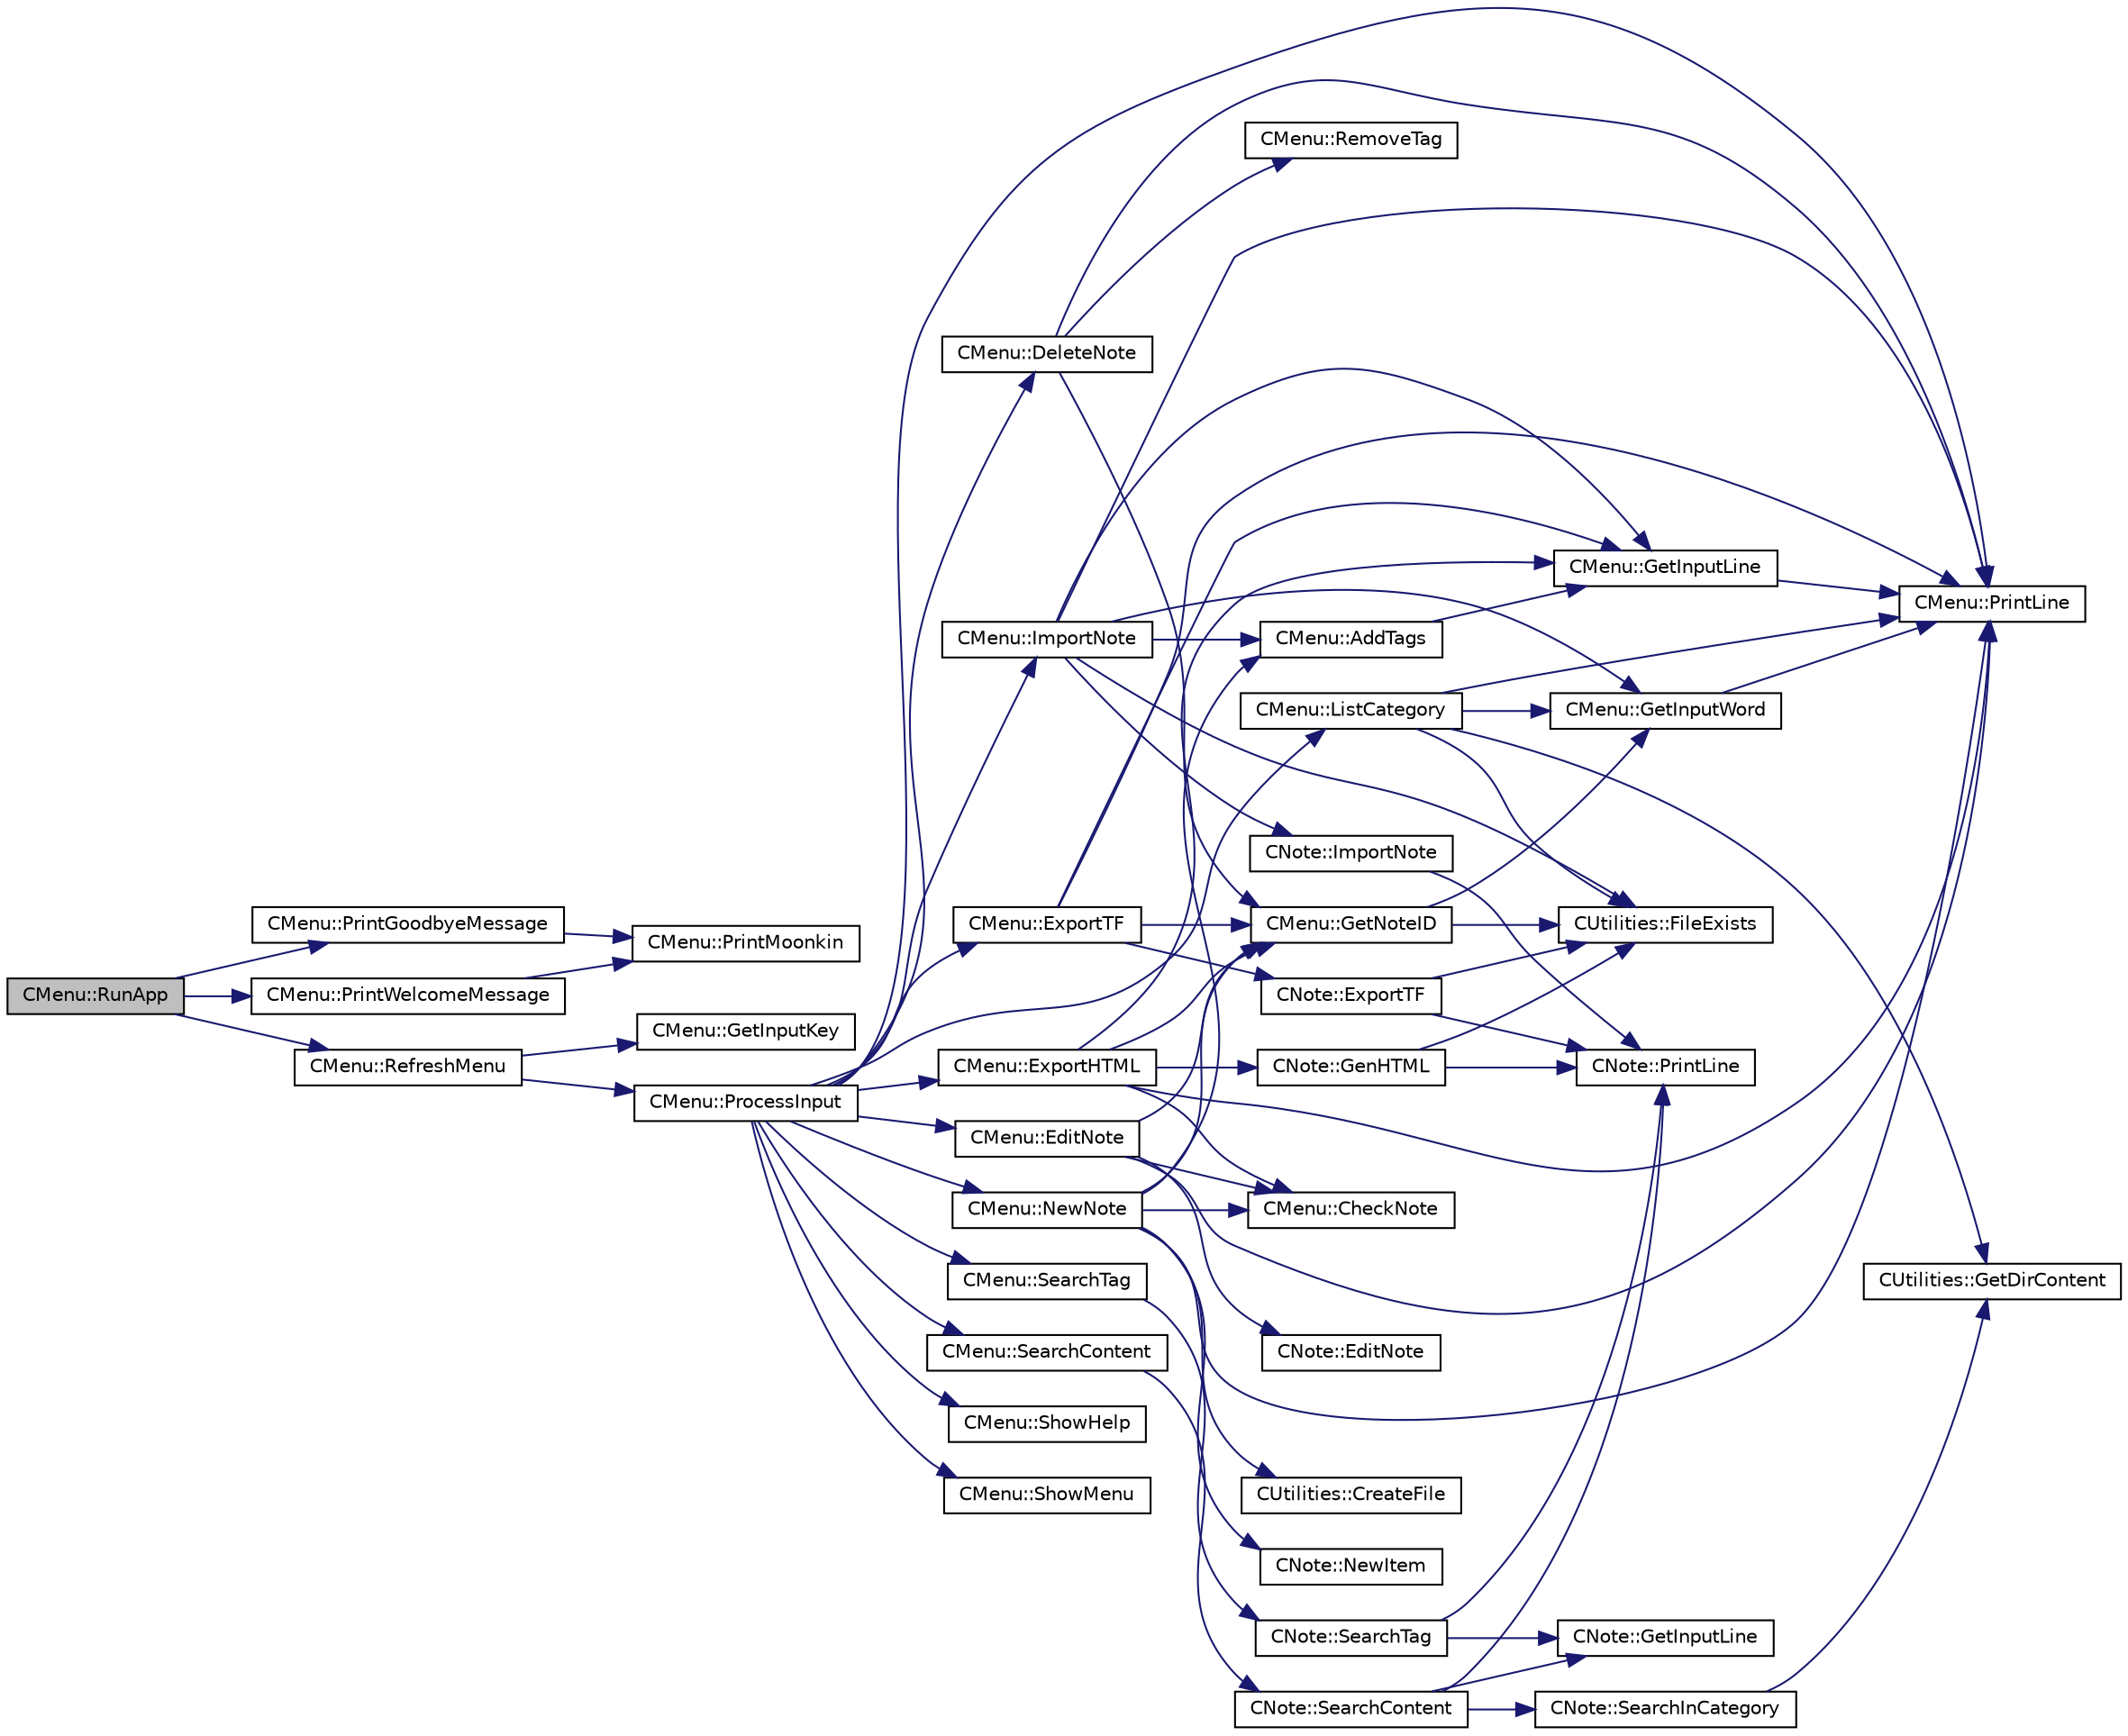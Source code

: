 digraph "CMenu::RunApp"
{
 // LATEX_PDF_SIZE
  edge [fontname="Helvetica",fontsize="10",labelfontname="Helvetica",labelfontsize="10"];
  node [fontname="Helvetica",fontsize="10",shape=record];
  rankdir="LR";
  Node1 [label="CMenu::RunApp",height=0.2,width=0.4,color="black", fillcolor="grey75", style="filled", fontcolor="black",tooltip="Starts the whole application - gets you into the main menu at first."];
  Node1 -> Node2 [color="midnightblue",fontsize="10",style="solid",fontname="Helvetica"];
  Node2 [label="CMenu::PrintGoodbyeMessage",height=0.2,width=0.4,color="black", fillcolor="white", style="filled",URL="$classCMenu.html#a907cdc575854df3eb61af8da24f9bf14",tooltip="Print the gb message to stdout."];
  Node2 -> Node3 [color="midnightblue",fontsize="10",style="solid",fontname="Helvetica"];
  Node3 [label="CMenu::PrintMoonkin",height=0.2,width=0.4,color="black", fillcolor="white", style="filled",URL="$classCMenu.html#a16561cbc97398c1399e0799334ecafdf",tooltip="Prints the 'ASCII Art' moonkin picture to stdout."];
  Node1 -> Node4 [color="midnightblue",fontsize="10",style="solid",fontname="Helvetica"];
  Node4 [label="CMenu::PrintWelcomeMessage",height=0.2,width=0.4,color="black", fillcolor="white", style="filled",URL="$classCMenu.html#a26b4d5b56da738517304ce66c13463ce",tooltip="Prints the welcome message to stdout."];
  Node4 -> Node3 [color="midnightblue",fontsize="10",style="solid",fontname="Helvetica"];
  Node1 -> Node5 [color="midnightblue",fontsize="10",style="solid",fontname="Helvetica"];
  Node5 [label="CMenu::RefreshMenu",height=0.2,width=0.4,color="black", fillcolor="white", style="filled",URL="$classCMenu.html#a52cc106d41b679e705d4ed3e59a42fcf",tooltip="Does the menu refresing after each keypress and decides what to do."];
  Node5 -> Node6 [color="midnightblue",fontsize="10",style="solid",fontname="Helvetica"];
  Node6 [label="CMenu::GetInputKey",height=0.2,width=0.4,color="black", fillcolor="white", style="filled",URL="$classCMenu.html#affb834a2be89bde1c79649e39e461f7d",tooltip="Reads users input from stdin (one key)."];
  Node5 -> Node7 [color="midnightblue",fontsize="10",style="solid",fontname="Helvetica"];
  Node7 [label="CMenu::ProcessInput",height=0.2,width=0.4,color="black", fillcolor="white", style="filled",URL="$classCMenu.html#af08a860a6c7e43ba30ec7d2eef045d81",tooltip="Decides what to do accoarding to input char."];
  Node7 -> Node8 [color="midnightblue",fontsize="10",style="solid",fontname="Helvetica"];
  Node8 [label="CMenu::DeleteNote",height=0.2,width=0.4,color="black", fillcolor="white", style="filled",URL="$classCMenu.html#a51faa3879c71d886ce7b13f9191dbe28",tooltip="After identifying a note attempts to delete it."];
  Node8 -> Node9 [color="midnightblue",fontsize="10",style="solid",fontname="Helvetica"];
  Node9 [label="CMenu::GetNoteID",height=0.2,width=0.4,color="black", fillcolor="white", style="filled",URL="$classCMenu.html#a6b2f7aca8de9f375f64d889c7468dee8",tooltip="Asks for category and note name. Check if only right characters were input. Checks if category and na..."];
  Node9 -> Node10 [color="midnightblue",fontsize="10",style="solid",fontname="Helvetica"];
  Node10 [label="CUtilities::FileExists",height=0.2,width=0.4,color="black", fillcolor="white", style="filled",URL="$classCUtilities.html#a63f40487b633db992dfcb6e087d6a8d5",tooltip="Checks if a file (for example a note) exists."];
  Node9 -> Node11 [color="midnightblue",fontsize="10",style="solid",fontname="Helvetica"];
  Node11 [label="CMenu::GetInputWord",height=0.2,width=0.4,color="black", fillcolor="white", style="filled",URL="$classCMenu.html#a60d2e9eb6c1af0f20e68c5810dec6bea",tooltip="Prints a message and then waits until newline. Only alfanumeral char are allowed and must be one word..."];
  Node11 -> Node12 [color="midnightblue",fontsize="10",style="solid",fontname="Helvetica"];
  Node12 [label="CMenu::PrintLine",height=0.2,width=0.4,color="black", fillcolor="white", style="filled",URL="$classCMenu.html#af4b786b21df464cd12087782f7a552e3",tooltip="Prints the line in argument to stdout."];
  Node8 -> Node12 [color="midnightblue",fontsize="10",style="solid",fontname="Helvetica"];
  Node8 -> Node13 [color="midnightblue",fontsize="10",style="solid",fontname="Helvetica"];
  Node13 [label="CMenu::RemoveTag",height=0.2,width=0.4,color="black", fillcolor="white", style="filled",URL="$classCMenu.html#a32ac2cd3f38b702d1536b054f687295d",tooltip="Removes a line in dev_tags file."];
  Node7 -> Node14 [color="midnightblue",fontsize="10",style="solid",fontname="Helvetica"];
  Node14 [label="CMenu::EditNote",height=0.2,width=0.4,color="black", fillcolor="white", style="filled",URL="$classCMenu.html#a178c45ee756543d4a69d1cb1406c2a37",tooltip="Calls function on class CNote and starts editig a note of a type."];
  Node14 -> Node15 [color="midnightblue",fontsize="10",style="solid",fontname="Helvetica"];
  Node15 [label="CMenu::CheckNote",height=0.2,width=0.4,color="black", fillcolor="white", style="filled",URL="$classCMenu.html#ac4952223c6fe586190118434bad4e6f2",tooltip="Checks what category of note is in struct note_id and returns ptr to object of the right note categor..."];
  Node14 -> Node16 [color="midnightblue",fontsize="10",style="solid",fontname="Helvetica"];
  Node16 [label="CNote::EditNote",height=0.2,width=0.4,color="black", fillcolor="white", style="filled",URL="$classCNote.html#ab70b3b415e501752098cf8b95c5a2870",tooltip="Edits note of its type."];
  Node14 -> Node9 [color="midnightblue",fontsize="10",style="solid",fontname="Helvetica"];
  Node14 -> Node12 [color="midnightblue",fontsize="10",style="solid",fontname="Helvetica"];
  Node7 -> Node17 [color="midnightblue",fontsize="10",style="solid",fontname="Helvetica"];
  Node17 [label="CMenu::ExportHTML",height=0.2,width=0.4,color="black", fillcolor="white", style="filled",URL="$classCMenu.html#aaa1356a17eda88ad04d9c46557ccda3b",tooltip="Reads note category and name and then calls method on CNote and exoports the note as a text file."];
  Node17 -> Node15 [color="midnightblue",fontsize="10",style="solid",fontname="Helvetica"];
  Node17 -> Node18 [color="midnightblue",fontsize="10",style="solid",fontname="Helvetica"];
  Node18 [label="CNote::GenHTML",height=0.2,width=0.4,color="black", fillcolor="white", style="filled",URL="$classCNote.html#a6356581c95b7d64db653d762c3fb130a",tooltip="Reads a note and saves it a an HTML File in the right format."];
  Node18 -> Node10 [color="midnightblue",fontsize="10",style="solid",fontname="Helvetica"];
  Node18 -> Node19 [color="midnightblue",fontsize="10",style="solid",fontname="Helvetica"];
  Node19 [label="CNote::PrintLine",height=0.2,width=0.4,color="black", fillcolor="white", style="filled",URL="$classCNote.html#a3f4ada896501a9c6889104322dd20b4b",tooltip="Prints a line to stdout from the argument string."];
  Node17 -> Node20 [color="midnightblue",fontsize="10",style="solid",fontname="Helvetica"];
  Node20 [label="CMenu::GetInputLine",height=0.2,width=0.4,color="black", fillcolor="white", style="filled",URL="$classCMenu.html#a5e94130334b846986299cfe8d773dfcb",tooltip="Prints out a message and reads until newline. Returns read string."];
  Node20 -> Node12 [color="midnightblue",fontsize="10",style="solid",fontname="Helvetica"];
  Node17 -> Node9 [color="midnightblue",fontsize="10",style="solid",fontname="Helvetica"];
  Node17 -> Node12 [color="midnightblue",fontsize="10",style="solid",fontname="Helvetica"];
  Node7 -> Node21 [color="midnightblue",fontsize="10",style="solid",fontname="Helvetica"];
  Node21 [label="CMenu::ExportTF",height=0.2,width=0.4,color="black", fillcolor="white", style="filled",URL="$classCMenu.html#a28d742d0b8ad4d4bbd5a6c3fe0c5d12b",tooltip="Reads note's path. Calls method on CNote and attempts to import a note as of std category."];
  Node21 -> Node22 [color="midnightblue",fontsize="10",style="solid",fontname="Helvetica"];
  Node22 [label="CNote::ExportTF",height=0.2,width=0.4,color="black", fillcolor="white", style="filled",URL="$classCNote.html#a4cadb84390a3cd886eec988e6d96c7d4",tooltip="Copies a note content into a new text file."];
  Node22 -> Node10 [color="midnightblue",fontsize="10",style="solid",fontname="Helvetica"];
  Node22 -> Node19 [color="midnightblue",fontsize="10",style="solid",fontname="Helvetica"];
  Node21 -> Node20 [color="midnightblue",fontsize="10",style="solid",fontname="Helvetica"];
  Node21 -> Node9 [color="midnightblue",fontsize="10",style="solid",fontname="Helvetica"];
  Node21 -> Node12 [color="midnightblue",fontsize="10",style="solid",fontname="Helvetica"];
  Node7 -> Node23 [color="midnightblue",fontsize="10",style="solid",fontname="Helvetica"];
  Node23 [label="CMenu::ImportNote",height=0.2,width=0.4,color="black", fillcolor="white", style="filled",URL="$classCMenu.html#adf9fed559b19cd0ae76a395e67e405c9",tooltip="Calls method on CNote and imports a text note after getting it name from the user."];
  Node23 -> Node24 [color="midnightblue",fontsize="10",style="solid",fontname="Helvetica"];
  Node24 [label="CMenu::AddTags",height=0.2,width=0.4,color="black", fillcolor="white", style="filled",URL="$classCMenu.html#a9719c88900c130cc7f071d261c089bdb",tooltip="Reads a string from the user and the puts it into dev_tags file."];
  Node24 -> Node20 [color="midnightblue",fontsize="10",style="solid",fontname="Helvetica"];
  Node23 -> Node10 [color="midnightblue",fontsize="10",style="solid",fontname="Helvetica"];
  Node23 -> Node20 [color="midnightblue",fontsize="10",style="solid",fontname="Helvetica"];
  Node23 -> Node11 [color="midnightblue",fontsize="10",style="solid",fontname="Helvetica"];
  Node23 -> Node25 [color="midnightblue",fontsize="10",style="solid",fontname="Helvetica"];
  Node25 [label="CNote::ImportNote",height=0.2,width=0.4,color="black", fillcolor="white", style="filled",URL="$classCNote.html#af3015a8780f55a8712253695ef11cb34",tooltip="Attempts to read a text file and if possible copies it into a note file and saves it."];
  Node25 -> Node19 [color="midnightblue",fontsize="10",style="solid",fontname="Helvetica"];
  Node23 -> Node12 [color="midnightblue",fontsize="10",style="solid",fontname="Helvetica"];
  Node7 -> Node26 [color="midnightblue",fontsize="10",style="solid",fontname="Helvetica"];
  Node26 [label="CMenu::ListCategory",height=0.2,width=0.4,color="black", fillcolor="white", style="filled",URL="$classCMenu.html#ad280f61d1770ebb3c51c3304a73ce03e",tooltip="After reading category name, lists all notes in a category."];
  Node26 -> Node10 [color="midnightblue",fontsize="10",style="solid",fontname="Helvetica"];
  Node26 -> Node27 [color="midnightblue",fontsize="10",style="solid",fontname="Helvetica"];
  Node27 [label="CUtilities::GetDirContent",height=0.2,width=0.4,color="black", fillcolor="white", style="filled",URL="$classCUtilities.html#a98a3394596f433a7bed6bc572dfb7071",tooltip="Iterates through all files in a folder and then returns those filenames."];
  Node26 -> Node11 [color="midnightblue",fontsize="10",style="solid",fontname="Helvetica"];
  Node26 -> Node12 [color="midnightblue",fontsize="10",style="solid",fontname="Helvetica"];
  Node7 -> Node28 [color="midnightblue",fontsize="10",style="solid",fontname="Helvetica"];
  Node28 [label="CMenu::NewNote",height=0.2,width=0.4,color="black", fillcolor="white", style="filled",URL="$classCMenu.html#ac453997a9ac128d7e0f8543d727f9450",tooltip="Calls function on class CNote and creates a note that suits circumstances."];
  Node28 -> Node24 [color="midnightblue",fontsize="10",style="solid",fontname="Helvetica"];
  Node28 -> Node15 [color="midnightblue",fontsize="10",style="solid",fontname="Helvetica"];
  Node28 -> Node29 [color="midnightblue",fontsize="10",style="solid",fontname="Helvetica"];
  Node29 [label="CUtilities::CreateFile",height=0.2,width=0.4,color="black", fillcolor="white", style="filled",URL="$classCUtilities.html#ac921a6c5df9ee4ee52b1ff78e4cdb7ee",tooltip="Creates an empty file on the given path."];
  Node28 -> Node9 [color="midnightblue",fontsize="10",style="solid",fontname="Helvetica"];
  Node28 -> Node30 [color="midnightblue",fontsize="10",style="solid",fontname="Helvetica"];
  Node30 [label="CNote::NewItem",height=0.2,width=0.4,color="black", fillcolor="white", style="filled",URL="$classCNote.html#a23cd2875f004dda19febec6356797704",tooltip="Creates new note of its type."];
  Node28 -> Node12 [color="midnightblue",fontsize="10",style="solid",fontname="Helvetica"];
  Node7 -> Node12 [color="midnightblue",fontsize="10",style="solid",fontname="Helvetica"];
  Node7 -> Node31 [color="midnightblue",fontsize="10",style="solid",fontname="Helvetica"];
  Node31 [label="CMenu::SearchContent",height=0.2,width=0.4,color="black", fillcolor="white", style="filled",URL="$classCMenu.html#adaadb89c257038817ff7b2944d91e14b",tooltip="Reads searched string and then goes throught all notes and searches for matches. Prints result."];
  Node31 -> Node32 [color="midnightblue",fontsize="10",style="solid",fontname="Helvetica"];
  Node32 [label="CNote::SearchContent",height=0.2,width=0.4,color="black", fillcolor="white", style="filled",URL="$classCNote.html#a76e5bcdb472b126fa9c785e468955491",tooltip="Reads what you are searching for. Searches throught all files and retruns all matches."];
  Node32 -> Node33 [color="midnightblue",fontsize="10",style="solid",fontname="Helvetica"];
  Node33 [label="CNote::GetInputLine",height=0.2,width=0.4,color="black", fillcolor="white", style="filled",URL="$classCNote.html#a503cdc32ab502847c764e194bf53ee6d",tooltip="Reads a line from stdin and returns it."];
  Node32 -> Node19 [color="midnightblue",fontsize="10",style="solid",fontname="Helvetica"];
  Node32 -> Node34 [color="midnightblue",fontsize="10",style="solid",fontname="Helvetica"];
  Node34 [label="CNote::SearchInCategory",height=0.2,width=0.4,color="black", fillcolor="white", style="filled",URL="$classCNote.html#aca942b775a482305d58184fe99900595",tooltip="Searches throught a category of notes that is being specified in arguments and searches for math of '..."];
  Node34 -> Node27 [color="midnightblue",fontsize="10",style="solid",fontname="Helvetica"];
  Node7 -> Node35 [color="midnightblue",fontsize="10",style="solid",fontname="Helvetica"];
  Node35 [label="CMenu::SearchTag",height=0.2,width=0.4,color="black", fillcolor="white", style="filled",URL="$classCMenu.html#a318e267770edcec27d13f7795b8b2b01",tooltip="After reading the tag goes through dev_tags file and attpemts to find matches. Prints out the result."];
  Node35 -> Node36 [color="midnightblue",fontsize="10",style="solid",fontname="Helvetica"];
  Node36 [label="CNote::SearchTag",height=0.2,width=0.4,color="black", fillcolor="white", style="filled",URL="$classCNote.html#a3f49a0c00d1e7773705ebc5d7ab59fee",tooltip="Searches through tag_dev file and attempts to find a category and note match."];
  Node36 -> Node33 [color="midnightblue",fontsize="10",style="solid",fontname="Helvetica"];
  Node36 -> Node19 [color="midnightblue",fontsize="10",style="solid",fontname="Helvetica"];
  Node7 -> Node37 [color="midnightblue",fontsize="10",style="solid",fontname="Helvetica"];
  Node37 [label="CMenu::ShowHelp",height=0.2,width=0.4,color="black", fillcolor="white", style="filled",URL="$classCMenu.html#af3e46471f4c98ef24b5dc450dd0b4415",tooltip="Prints out help to stdout."];
  Node7 -> Node38 [color="midnightblue",fontsize="10",style="solid",fontname="Helvetica"];
  Node38 [label="CMenu::ShowMenu",height=0.2,width=0.4,color="black", fillcolor="white", style="filled",URL="$classCMenu.html#af7b86548a685a5036f1a8f5b7fb67570",tooltip="Prints the menu options to stdout."];
}
